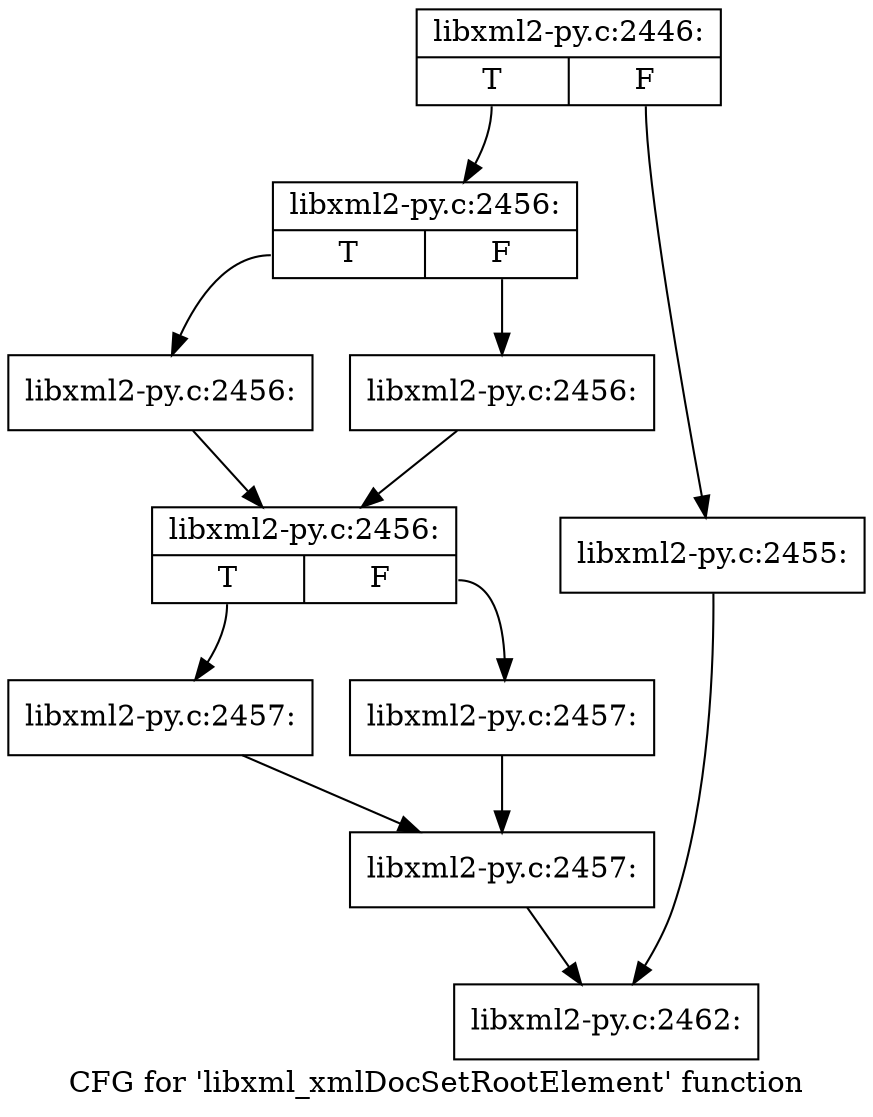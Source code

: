 digraph "CFG for 'libxml_xmlDocSetRootElement' function" {
	label="CFG for 'libxml_xmlDocSetRootElement' function";

	Node0x3e21900 [shape=record,label="{libxml2-py.c:2446:|{<s0>T|<s1>F}}"];
	Node0x3e21900:s0 -> Node0x3e25a40;
	Node0x3e21900:s1 -> Node0x3e259f0;
	Node0x3e259f0 [shape=record,label="{libxml2-py.c:2455:}"];
	Node0x3e259f0 -> Node0x3e21ce0;
	Node0x3e25a40 [shape=record,label="{libxml2-py.c:2456:|{<s0>T|<s1>F}}"];
	Node0x3e25a40:s0 -> Node0x3e262e0;
	Node0x3e25a40:s1 -> Node0x3e26330;
	Node0x3e262e0 [shape=record,label="{libxml2-py.c:2456:}"];
	Node0x3e262e0 -> Node0x3e26380;
	Node0x3e26330 [shape=record,label="{libxml2-py.c:2456:}"];
	Node0x3e26330 -> Node0x3e26380;
	Node0x3e26380 [shape=record,label="{libxml2-py.c:2456:|{<s0>T|<s1>F}}"];
	Node0x3e26380:s0 -> Node0x3e26a10;
	Node0x3e26380:s1 -> Node0x3e26a60;
	Node0x3e26a10 [shape=record,label="{libxml2-py.c:2457:}"];
	Node0x3e26a10 -> Node0x3e26ab0;
	Node0x3e26a60 [shape=record,label="{libxml2-py.c:2457:}"];
	Node0x3e26a60 -> Node0x3e26ab0;
	Node0x3e26ab0 [shape=record,label="{libxml2-py.c:2457:}"];
	Node0x3e26ab0 -> Node0x3e21ce0;
	Node0x3e21ce0 [shape=record,label="{libxml2-py.c:2462:}"];
}
